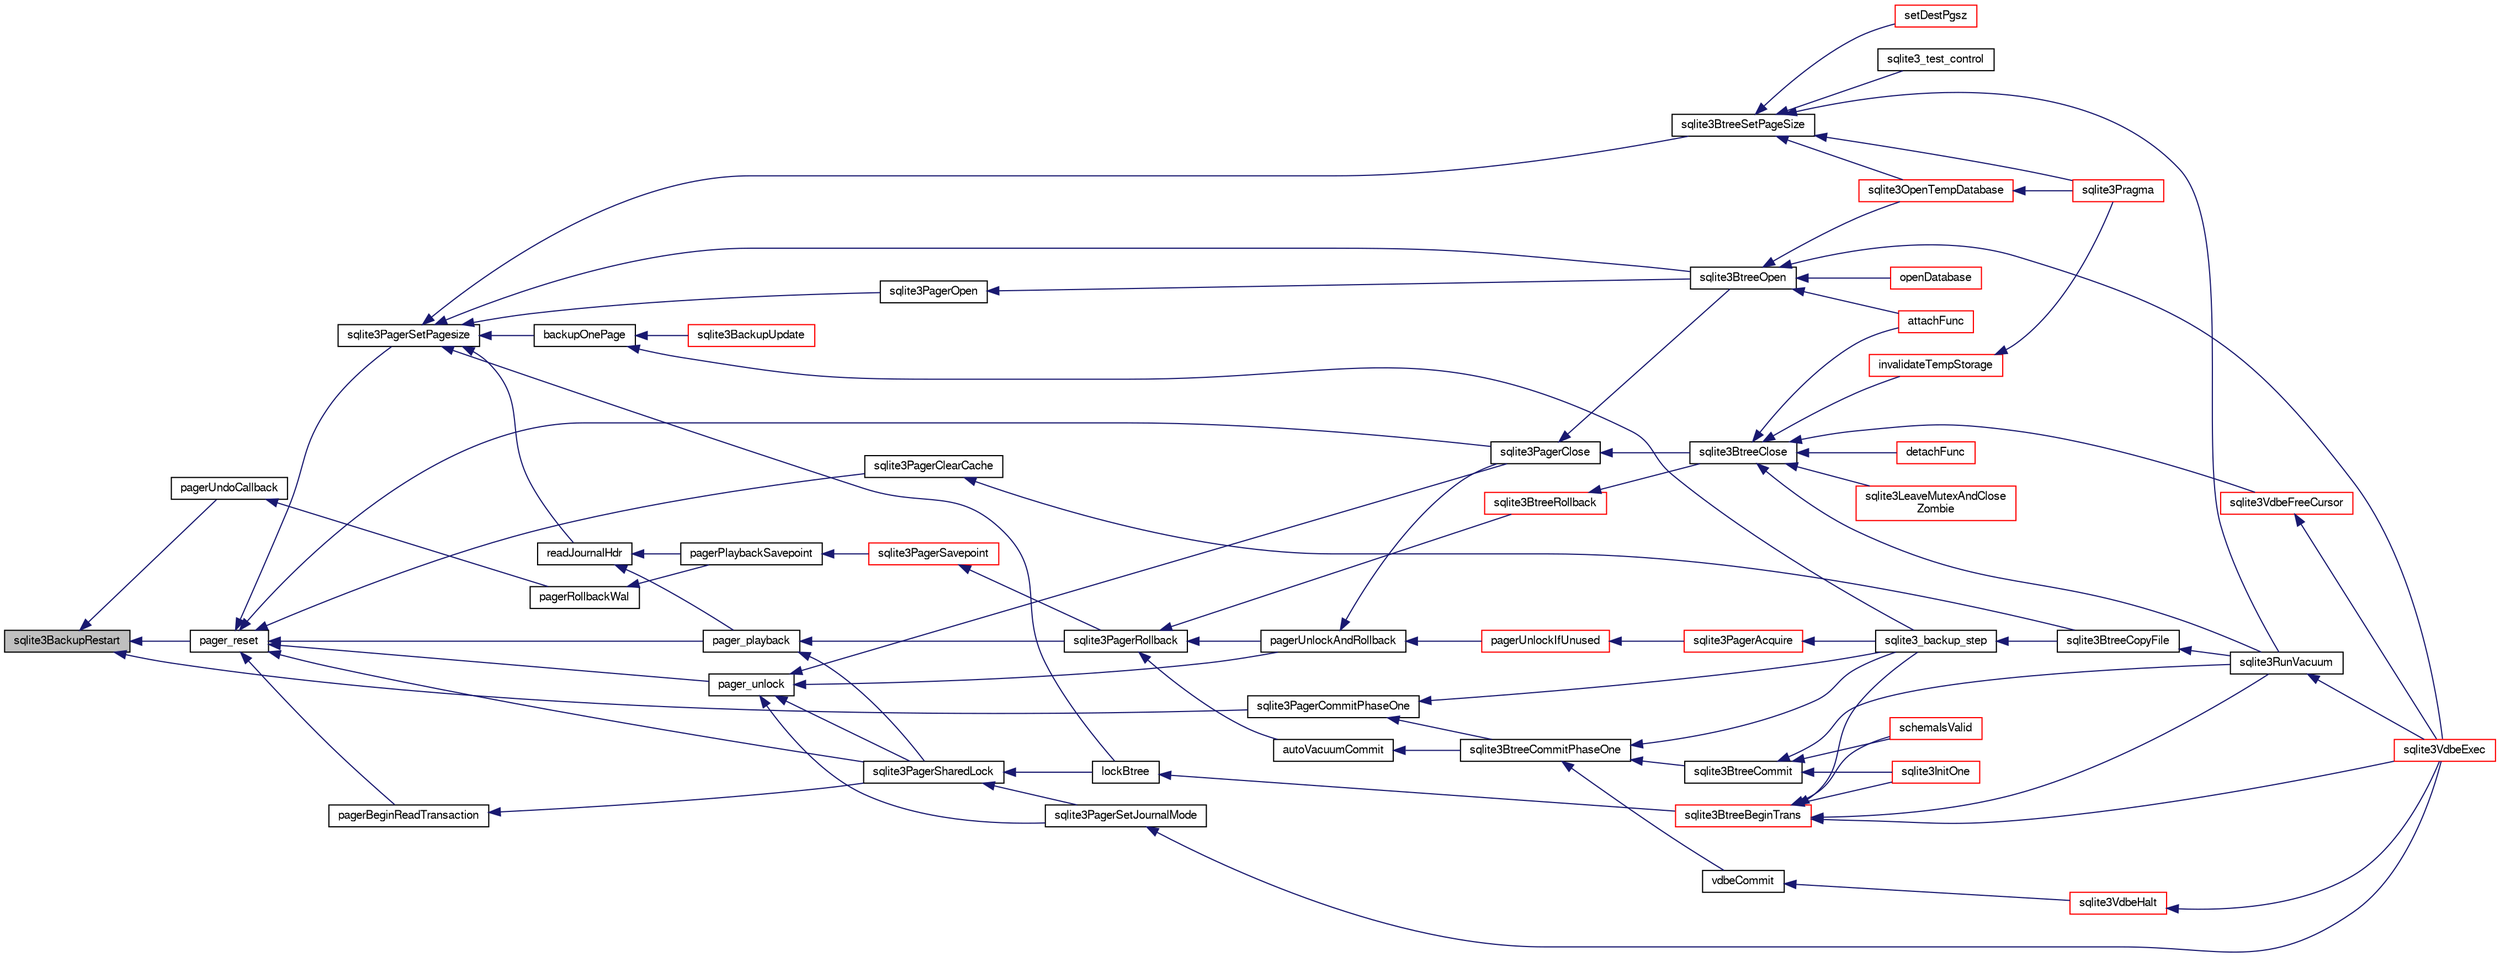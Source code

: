 digraph "sqlite3BackupRestart"
{
  edge [fontname="FreeSans",fontsize="10",labelfontname="FreeSans",labelfontsize="10"];
  node [fontname="FreeSans",fontsize="10",shape=record];
  rankdir="LR";
  Node427099 [label="sqlite3BackupRestart",height=0.2,width=0.4,color="black", fillcolor="grey75", style="filled", fontcolor="black"];
  Node427099 -> Node427100 [dir="back",color="midnightblue",fontsize="10",style="solid",fontname="FreeSans"];
  Node427100 [label="pager_reset",height=0.2,width=0.4,color="black", fillcolor="white", style="filled",URL="$sqlite3_8c.html#a80434ecc2e0b58eea05c79b1690be582"];
  Node427100 -> Node427101 [dir="back",color="midnightblue",fontsize="10",style="solid",fontname="FreeSans"];
  Node427101 [label="pager_unlock",height=0.2,width=0.4,color="black", fillcolor="white", style="filled",URL="$sqlite3_8c.html#a5b54bd09bd76fa68eb6310fbf9bbaf20"];
  Node427101 -> Node427102 [dir="back",color="midnightblue",fontsize="10",style="solid",fontname="FreeSans"];
  Node427102 [label="pagerUnlockAndRollback",height=0.2,width=0.4,color="black", fillcolor="white", style="filled",URL="$sqlite3_8c.html#a02d96b7bf62c3b13ba905d168914518c"];
  Node427102 -> Node427103 [dir="back",color="midnightblue",fontsize="10",style="solid",fontname="FreeSans"];
  Node427103 [label="sqlite3PagerClose",height=0.2,width=0.4,color="black", fillcolor="white", style="filled",URL="$sqlite3_8c.html#af94b1f96b60689fd09422cce2c85f53f"];
  Node427103 -> Node427104 [dir="back",color="midnightblue",fontsize="10",style="solid",fontname="FreeSans"];
  Node427104 [label="sqlite3BtreeOpen",height=0.2,width=0.4,color="black", fillcolor="white", style="filled",URL="$sqlite3_8c.html#a13dcb44dc34af6ce9d38de9c5aa975f9"];
  Node427104 -> Node427105 [dir="back",color="midnightblue",fontsize="10",style="solid",fontname="FreeSans"];
  Node427105 [label="sqlite3VdbeExec",height=0.2,width=0.4,color="red", fillcolor="white", style="filled",URL="$sqlite3_8c.html#a8ce40a614bdc56719c4d642b1e4dfb21"];
  Node427104 -> Node427133 [dir="back",color="midnightblue",fontsize="10",style="solid",fontname="FreeSans"];
  Node427133 [label="attachFunc",height=0.2,width=0.4,color="red", fillcolor="white", style="filled",URL="$sqlite3_8c.html#a69cb751a7da501b9a0aa37e0d7c3eaf7"];
  Node427104 -> Node427366 [dir="back",color="midnightblue",fontsize="10",style="solid",fontname="FreeSans"];
  Node427366 [label="sqlite3OpenTempDatabase",height=0.2,width=0.4,color="red", fillcolor="white", style="filled",URL="$sqlite3_8c.html#aaf3088380b731428b72d3b5777f93755"];
  Node427366 -> Node427183 [dir="back",color="midnightblue",fontsize="10",style="solid",fontname="FreeSans"];
  Node427183 [label="sqlite3Pragma",height=0.2,width=0.4,color="red", fillcolor="white", style="filled",URL="$sqlite3_8c.html#a111391370f58f8e6a6eca51fd34d62ed"];
  Node427104 -> Node427340 [dir="back",color="midnightblue",fontsize="10",style="solid",fontname="FreeSans"];
  Node427340 [label="openDatabase",height=0.2,width=0.4,color="red", fillcolor="white", style="filled",URL="$sqlite3_8c.html#a6a9c3bc3a64234e863413f41db473758"];
  Node427103 -> Node427371 [dir="back",color="midnightblue",fontsize="10",style="solid",fontname="FreeSans"];
  Node427371 [label="sqlite3BtreeClose",height=0.2,width=0.4,color="black", fillcolor="white", style="filled",URL="$sqlite3_8c.html#a729b65009b66a99200496b09c124df01"];
  Node427371 -> Node427372 [dir="back",color="midnightblue",fontsize="10",style="solid",fontname="FreeSans"];
  Node427372 [label="sqlite3VdbeFreeCursor",height=0.2,width=0.4,color="red", fillcolor="white", style="filled",URL="$sqlite3_8c.html#a0f9084083e1d0639708934630f33d6ef"];
  Node427372 -> Node427105 [dir="back",color="midnightblue",fontsize="10",style="solid",fontname="FreeSans"];
  Node427371 -> Node427133 [dir="back",color="midnightblue",fontsize="10",style="solid",fontname="FreeSans"];
  Node427371 -> Node427320 [dir="back",color="midnightblue",fontsize="10",style="solid",fontname="FreeSans"];
  Node427320 [label="detachFunc",height=0.2,width=0.4,color="red", fillcolor="white", style="filled",URL="$sqlite3_8c.html#a2b3dd04cb87abd088926ab0082a60b77"];
  Node427371 -> Node427321 [dir="back",color="midnightblue",fontsize="10",style="solid",fontname="FreeSans"];
  Node427321 [label="invalidateTempStorage",height=0.2,width=0.4,color="red", fillcolor="white", style="filled",URL="$sqlite3_8c.html#a759777a1eb3c3e96a5af94932b39e69a"];
  Node427321 -> Node427183 [dir="back",color="midnightblue",fontsize="10",style="solid",fontname="FreeSans"];
  Node427371 -> Node427291 [dir="back",color="midnightblue",fontsize="10",style="solid",fontname="FreeSans"];
  Node427291 [label="sqlite3RunVacuum",height=0.2,width=0.4,color="black", fillcolor="white", style="filled",URL="$sqlite3_8c.html#a5e83ddc7b3e7e8e79ad5d1fc92de1d2f"];
  Node427291 -> Node427105 [dir="back",color="midnightblue",fontsize="10",style="solid",fontname="FreeSans"];
  Node427371 -> Node427334 [dir="back",color="midnightblue",fontsize="10",style="solid",fontname="FreeSans"];
  Node427334 [label="sqlite3LeaveMutexAndClose\lZombie",height=0.2,width=0.4,color="red", fillcolor="white", style="filled",URL="$sqlite3_8c.html#afe3a37c29dcb0fe9fc15fe07a3976f59"];
  Node427102 -> Node427376 [dir="back",color="midnightblue",fontsize="10",style="solid",fontname="FreeSans"];
  Node427376 [label="pagerUnlockIfUnused",height=0.2,width=0.4,color="red", fillcolor="white", style="filled",URL="$sqlite3_8c.html#abf547f4276efb6f10262f7fde1e4d065"];
  Node427376 -> Node427377 [dir="back",color="midnightblue",fontsize="10",style="solid",fontname="FreeSans"];
  Node427377 [label="sqlite3PagerAcquire",height=0.2,width=0.4,color="red", fillcolor="white", style="filled",URL="$sqlite3_8c.html#a22a53daafd2bd778cda390312651f994"];
  Node427377 -> Node427318 [dir="back",color="midnightblue",fontsize="10",style="solid",fontname="FreeSans"];
  Node427318 [label="sqlite3_backup_step",height=0.2,width=0.4,color="black", fillcolor="white", style="filled",URL="$sqlite3_8h.html#a1699b75e98d082eebc465a9e64c35269"];
  Node427318 -> Node427319 [dir="back",color="midnightblue",fontsize="10",style="solid",fontname="FreeSans"];
  Node427319 [label="sqlite3BtreeCopyFile",height=0.2,width=0.4,color="black", fillcolor="white", style="filled",URL="$sqlite3_8c.html#a4d9e19a79f0d5c1dfcef0bd137ae83f9"];
  Node427319 -> Node427291 [dir="back",color="midnightblue",fontsize="10",style="solid",fontname="FreeSans"];
  Node427101 -> Node427103 [dir="back",color="midnightblue",fontsize="10",style="solid",fontname="FreeSans"];
  Node427101 -> Node427380 [dir="back",color="midnightblue",fontsize="10",style="solid",fontname="FreeSans"];
  Node427380 [label="sqlite3PagerSharedLock",height=0.2,width=0.4,color="black", fillcolor="white", style="filled",URL="$sqlite3_8c.html#a58c197b629fb6eaacf96c7add57c70df"];
  Node427380 -> Node427381 [dir="back",color="midnightblue",fontsize="10",style="solid",fontname="FreeSans"];
  Node427381 [label="sqlite3PagerSetJournalMode",height=0.2,width=0.4,color="black", fillcolor="white", style="filled",URL="$sqlite3_8c.html#afb929a0a4553cda84de16180ddbd09f7"];
  Node427381 -> Node427105 [dir="back",color="midnightblue",fontsize="10",style="solid",fontname="FreeSans"];
  Node427380 -> Node427382 [dir="back",color="midnightblue",fontsize="10",style="solid",fontname="FreeSans"];
  Node427382 [label="lockBtree",height=0.2,width=0.4,color="black", fillcolor="white", style="filled",URL="$sqlite3_8c.html#a5b808194d3178be15705a420265cee9d"];
  Node427382 -> Node427383 [dir="back",color="midnightblue",fontsize="10",style="solid",fontname="FreeSans"];
  Node427383 [label="sqlite3BtreeBeginTrans",height=0.2,width=0.4,color="red", fillcolor="white", style="filled",URL="$sqlite3_8c.html#a52d6706df15c67c22aa7d0e290c16bf5"];
  Node427383 -> Node427318 [dir="back",color="midnightblue",fontsize="10",style="solid",fontname="FreeSans"];
  Node427383 -> Node427105 [dir="back",color="midnightblue",fontsize="10",style="solid",fontname="FreeSans"];
  Node427383 -> Node427131 [dir="back",color="midnightblue",fontsize="10",style="solid",fontname="FreeSans"];
  Node427131 [label="sqlite3InitOne",height=0.2,width=0.4,color="red", fillcolor="white", style="filled",URL="$sqlite3_8c.html#ac4318b25df65269906b0379251fe9b85"];
  Node427383 -> Node427316 [dir="back",color="midnightblue",fontsize="10",style="solid",fontname="FreeSans"];
  Node427316 [label="schemaIsValid",height=0.2,width=0.4,color="red", fillcolor="white", style="filled",URL="$sqlite3_8c.html#a7c466fe28e7ca6f46b8bf72c46d9738d"];
  Node427383 -> Node427291 [dir="back",color="midnightblue",fontsize="10",style="solid",fontname="FreeSans"];
  Node427101 -> Node427381 [dir="back",color="midnightblue",fontsize="10",style="solid",fontname="FreeSans"];
  Node427100 -> Node427379 [dir="back",color="midnightblue",fontsize="10",style="solid",fontname="FreeSans"];
  Node427379 [label="pager_playback",height=0.2,width=0.4,color="black", fillcolor="white", style="filled",URL="$sqlite3_8c.html#a9d9a750a9fc76eb4b668c8a16b164a65"];
  Node427379 -> Node427380 [dir="back",color="midnightblue",fontsize="10",style="solid",fontname="FreeSans"];
  Node427379 -> Node427385 [dir="back",color="midnightblue",fontsize="10",style="solid",fontname="FreeSans"];
  Node427385 [label="sqlite3PagerRollback",height=0.2,width=0.4,color="black", fillcolor="white", style="filled",URL="$sqlite3_8c.html#afdd2ecbb97b7a716892ff6bd10c7dfd0"];
  Node427385 -> Node427102 [dir="back",color="midnightblue",fontsize="10",style="solid",fontname="FreeSans"];
  Node427385 -> Node427386 [dir="back",color="midnightblue",fontsize="10",style="solid",fontname="FreeSans"];
  Node427386 [label="autoVacuumCommit",height=0.2,width=0.4,color="black", fillcolor="white", style="filled",URL="$sqlite3_8c.html#a809d22c6311135ae3048adf41febaef0"];
  Node427386 -> Node427387 [dir="back",color="midnightblue",fontsize="10",style="solid",fontname="FreeSans"];
  Node427387 [label="sqlite3BtreeCommitPhaseOne",height=0.2,width=0.4,color="black", fillcolor="white", style="filled",URL="$sqlite3_8c.html#ae266cba101e64ad99a166f237532e262"];
  Node427387 -> Node427388 [dir="back",color="midnightblue",fontsize="10",style="solid",fontname="FreeSans"];
  Node427388 [label="sqlite3BtreeCommit",height=0.2,width=0.4,color="black", fillcolor="white", style="filled",URL="$sqlite3_8c.html#a8e56ab314556935f9f73080147d26419"];
  Node427388 -> Node427131 [dir="back",color="midnightblue",fontsize="10",style="solid",fontname="FreeSans"];
  Node427388 -> Node427316 [dir="back",color="midnightblue",fontsize="10",style="solid",fontname="FreeSans"];
  Node427388 -> Node427291 [dir="back",color="midnightblue",fontsize="10",style="solid",fontname="FreeSans"];
  Node427387 -> Node427318 [dir="back",color="midnightblue",fontsize="10",style="solid",fontname="FreeSans"];
  Node427387 -> Node427389 [dir="back",color="midnightblue",fontsize="10",style="solid",fontname="FreeSans"];
  Node427389 [label="vdbeCommit",height=0.2,width=0.4,color="black", fillcolor="white", style="filled",URL="$sqlite3_8c.html#a5d7f1e0625451b987728f600cfe1b92d"];
  Node427389 -> Node427324 [dir="back",color="midnightblue",fontsize="10",style="solid",fontname="FreeSans"];
  Node427324 [label="sqlite3VdbeHalt",height=0.2,width=0.4,color="red", fillcolor="white", style="filled",URL="$sqlite3_8c.html#a8d1d99703d999190fbc35ecc981cb709"];
  Node427324 -> Node427105 [dir="back",color="midnightblue",fontsize="10",style="solid",fontname="FreeSans"];
  Node427385 -> Node427390 [dir="back",color="midnightblue",fontsize="10",style="solid",fontname="FreeSans"];
  Node427390 [label="sqlite3BtreeRollback",height=0.2,width=0.4,color="red", fillcolor="white", style="filled",URL="$sqlite3_8c.html#a317473acdafdd688385c8954f09de186"];
  Node427390 -> Node427371 [dir="back",color="midnightblue",fontsize="10",style="solid",fontname="FreeSans"];
  Node427100 -> Node427488 [dir="back",color="midnightblue",fontsize="10",style="solid",fontname="FreeSans"];
  Node427488 [label="pagerBeginReadTransaction",height=0.2,width=0.4,color="black", fillcolor="white", style="filled",URL="$sqlite3_8c.html#a4a484b6c404f96050418d965e3cc17a1"];
  Node427488 -> Node427380 [dir="back",color="midnightblue",fontsize="10",style="solid",fontname="FreeSans"];
  Node427100 -> Node427489 [dir="back",color="midnightblue",fontsize="10",style="solid",fontname="FreeSans"];
  Node427489 [label="sqlite3PagerSetPagesize",height=0.2,width=0.4,color="black", fillcolor="white", style="filled",URL="$sqlite3_8c.html#ab668348d5dcc0382c247c74b6358f16e"];
  Node427489 -> Node427490 [dir="back",color="midnightblue",fontsize="10",style="solid",fontname="FreeSans"];
  Node427490 [label="readJournalHdr",height=0.2,width=0.4,color="black", fillcolor="white", style="filled",URL="$sqlite3_8c.html#a4367a6db0dfbaacd476aeecccc99904b"];
  Node427490 -> Node427379 [dir="back",color="midnightblue",fontsize="10",style="solid",fontname="FreeSans"];
  Node427490 -> Node427391 [dir="back",color="midnightblue",fontsize="10",style="solid",fontname="FreeSans"];
  Node427391 [label="pagerPlaybackSavepoint",height=0.2,width=0.4,color="black", fillcolor="white", style="filled",URL="$sqlite3_8c.html#aedf76c3b6661c4244cc3e2c5464fd12e"];
  Node427391 -> Node427392 [dir="back",color="midnightblue",fontsize="10",style="solid",fontname="FreeSans"];
  Node427392 [label="sqlite3PagerSavepoint",height=0.2,width=0.4,color="red", fillcolor="white", style="filled",URL="$sqlite3_8c.html#a8b5f1920b6a8b564a47e243868f2c8d4"];
  Node427392 -> Node427385 [dir="back",color="midnightblue",fontsize="10",style="solid",fontname="FreeSans"];
  Node427489 -> Node427471 [dir="back",color="midnightblue",fontsize="10",style="solid",fontname="FreeSans"];
  Node427471 [label="sqlite3PagerOpen",height=0.2,width=0.4,color="black", fillcolor="white", style="filled",URL="$sqlite3_8c.html#a5b4a74e8a1754922c482b7af19b30611"];
  Node427471 -> Node427104 [dir="back",color="midnightblue",fontsize="10",style="solid",fontname="FreeSans"];
  Node427489 -> Node427104 [dir="back",color="midnightblue",fontsize="10",style="solid",fontname="FreeSans"];
  Node427489 -> Node427491 [dir="back",color="midnightblue",fontsize="10",style="solid",fontname="FreeSans"];
  Node427491 [label="sqlite3BtreeSetPageSize",height=0.2,width=0.4,color="black", fillcolor="white", style="filled",URL="$sqlite3_8c.html#ad9c65e8377c831a80e0ac1f108c43f3e"];
  Node427491 -> Node427492 [dir="back",color="midnightblue",fontsize="10",style="solid",fontname="FreeSans"];
  Node427492 [label="setDestPgsz",height=0.2,width=0.4,color="red", fillcolor="white", style="filled",URL="$sqlite3_8c.html#acd3459ec2257f990aaea330d998fe0a6"];
  Node427491 -> Node427366 [dir="back",color="midnightblue",fontsize="10",style="solid",fontname="FreeSans"];
  Node427491 -> Node427183 [dir="back",color="midnightblue",fontsize="10",style="solid",fontname="FreeSans"];
  Node427491 -> Node427291 [dir="back",color="midnightblue",fontsize="10",style="solid",fontname="FreeSans"];
  Node427491 -> Node427493 [dir="back",color="midnightblue",fontsize="10",style="solid",fontname="FreeSans"];
  Node427493 [label="sqlite3_test_control",height=0.2,width=0.4,color="black", fillcolor="white", style="filled",URL="$sqlite3_8h.html#a3d90fdf0f259711a4e3822e12cd86106"];
  Node427489 -> Node427382 [dir="back",color="midnightblue",fontsize="10",style="solid",fontname="FreeSans"];
  Node427489 -> Node427467 [dir="back",color="midnightblue",fontsize="10",style="solid",fontname="FreeSans"];
  Node427467 [label="backupOnePage",height=0.2,width=0.4,color="black", fillcolor="white", style="filled",URL="$sqlite3_8c.html#a7efb6a8380d746b14e73db99ad3428a2"];
  Node427467 -> Node427318 [dir="back",color="midnightblue",fontsize="10",style="solid",fontname="FreeSans"];
  Node427467 -> Node427468 [dir="back",color="midnightblue",fontsize="10",style="solid",fontname="FreeSans"];
  Node427468 [label="sqlite3BackupUpdate",height=0.2,width=0.4,color="red", fillcolor="white", style="filled",URL="$sqlite3_8c.html#a928fd0b03c8d689beb3b81d73e9c713c"];
  Node427100 -> Node427103 [dir="back",color="midnightblue",fontsize="10",style="solid",fontname="FreeSans"];
  Node427100 -> Node427380 [dir="back",color="midnightblue",fontsize="10",style="solid",fontname="FreeSans"];
  Node427100 -> Node427494 [dir="back",color="midnightblue",fontsize="10",style="solid",fontname="FreeSans"];
  Node427494 [label="sqlite3PagerClearCache",height=0.2,width=0.4,color="black", fillcolor="white", style="filled",URL="$sqlite3_8c.html#a4a63ac64849ad46ad5a539332c43f494"];
  Node427494 -> Node427319 [dir="back",color="midnightblue",fontsize="10",style="solid",fontname="FreeSans"];
  Node427099 -> Node427454 [dir="back",color="midnightblue",fontsize="10",style="solid",fontname="FreeSans"];
  Node427454 [label="pagerUndoCallback",height=0.2,width=0.4,color="black", fillcolor="white", style="filled",URL="$sqlite3_8c.html#aca578b7eaed97dbbc2219eb67e1de24f"];
  Node427454 -> Node427455 [dir="back",color="midnightblue",fontsize="10",style="solid",fontname="FreeSans"];
  Node427455 [label="pagerRollbackWal",height=0.2,width=0.4,color="black", fillcolor="white", style="filled",URL="$sqlite3_8c.html#a80911cae8e3a137646b54d4e3e52147b"];
  Node427455 -> Node427391 [dir="back",color="midnightblue",fontsize="10",style="solid",fontname="FreeSans"];
  Node427099 -> Node427458 [dir="back",color="midnightblue",fontsize="10",style="solid",fontname="FreeSans"];
  Node427458 [label="sqlite3PagerCommitPhaseOne",height=0.2,width=0.4,color="black", fillcolor="white", style="filled",URL="$sqlite3_8c.html#a2baf986bff9120486e9acc5951494ea7"];
  Node427458 -> Node427387 [dir="back",color="midnightblue",fontsize="10",style="solid",fontname="FreeSans"];
  Node427458 -> Node427318 [dir="back",color="midnightblue",fontsize="10",style="solid",fontname="FreeSans"];
}
